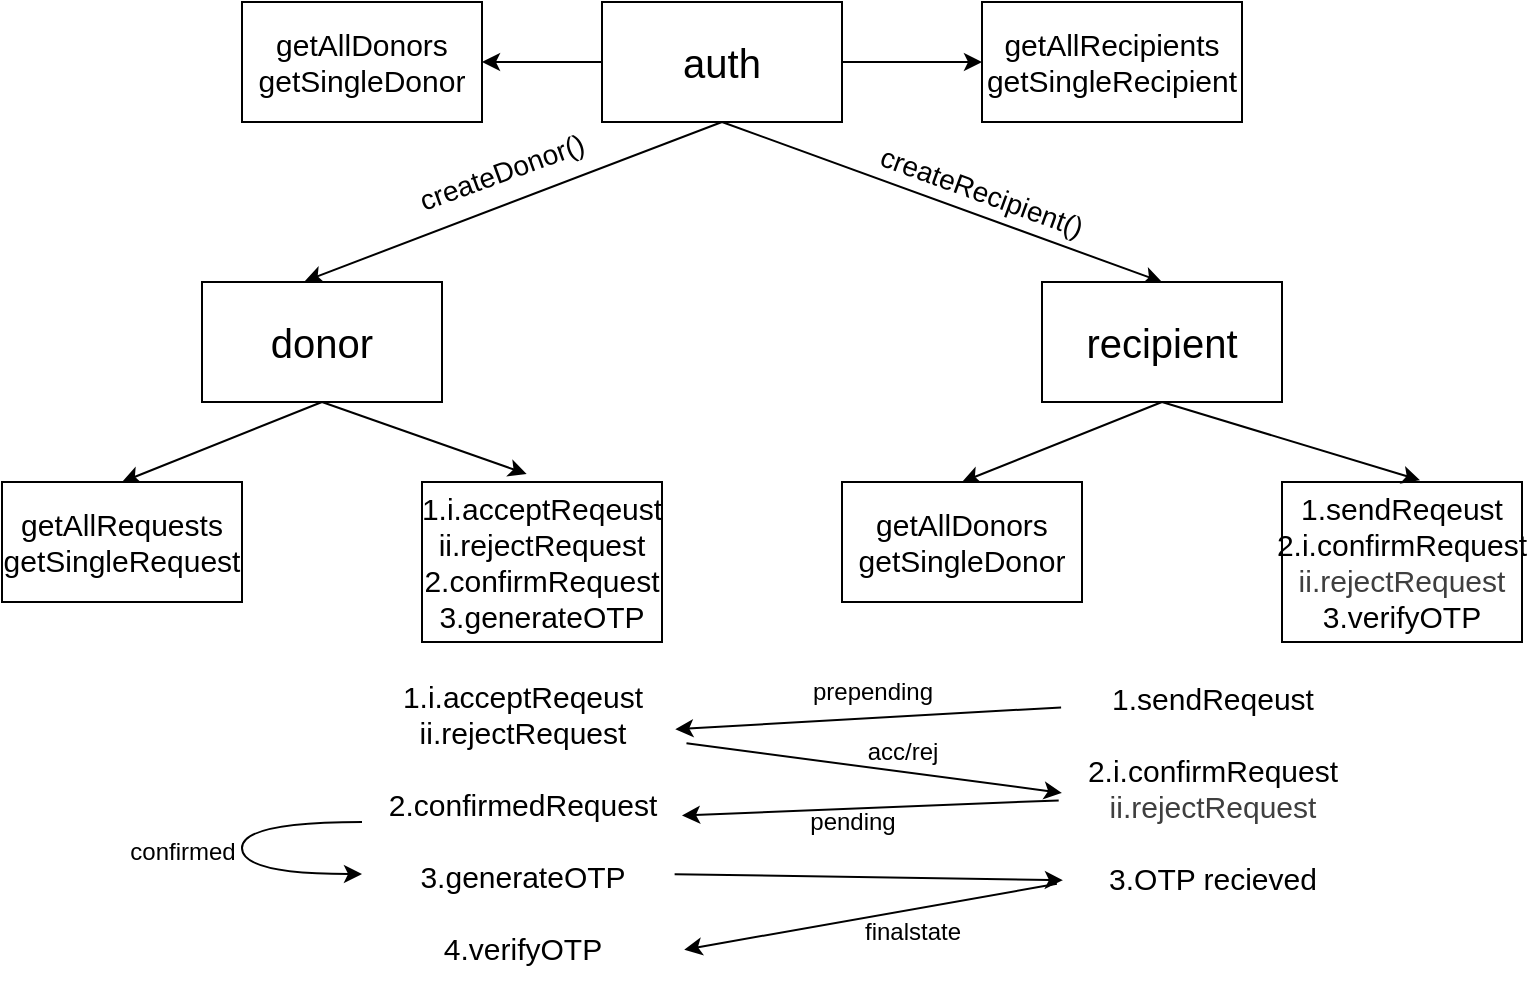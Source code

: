 <mxfile>
    <diagram id="KNA8DnWCByZ6cCcWOKtT" name="Page-1">
        <mxGraphModel dx="1023" dy="495" grid="1" gridSize="10" guides="1" tooltips="1" connect="1" arrows="1" fold="1" page="1" pageScale="1" pageWidth="850" pageHeight="1100" math="0" shadow="0">
            <root>
                <mxCell id="0"/>
                <mxCell id="1" parent="0"/>
                <mxCell id="4" style="edgeStyle=none;html=1;exitX=0.5;exitY=1;exitDx=0;exitDy=0;entryX=0.428;entryY=-0.007;entryDx=0;entryDy=0;entryPerimeter=0;" parent="1" source="2" target="5" edge="1">
                    <mxGeometry relative="1" as="geometry">
                        <mxPoint x="190" y="170" as="targetPoint"/>
                    </mxGeometry>
                </mxCell>
                <mxCell id="8" style="edgeStyle=none;html=1;entryX=0.5;entryY=0;entryDx=0;entryDy=0;exitX=0.5;exitY=1;exitDx=0;exitDy=0;" parent="1" source="2" target="6" edge="1">
                    <mxGeometry relative="1" as="geometry"/>
                </mxCell>
                <mxCell id="17" style="edgeStyle=none;html=1;exitX=0;exitY=0.5;exitDx=0;exitDy=0;" parent="1" source="2" edge="1">
                    <mxGeometry relative="1" as="geometry">
                        <mxPoint x="260" y="70" as="targetPoint"/>
                    </mxGeometry>
                </mxCell>
                <mxCell id="20" style="edgeStyle=none;html=1;exitX=1;exitY=0.5;exitDx=0;exitDy=0;" parent="1" source="2" target="19" edge="1">
                    <mxGeometry relative="1" as="geometry"/>
                </mxCell>
                <mxCell id="2" value="" style="whiteSpace=wrap;html=1;strokeColor=default;" parent="1" vertex="1">
                    <mxGeometry x="320" y="40" width="120" height="60" as="geometry"/>
                </mxCell>
                <mxCell id="3" value="&lt;font style=&quot;font-size: 20px;&quot;&gt;auth&lt;/font&gt;" style="text;strokeColor=none;align=center;fillColor=none;html=1;verticalAlign=middle;whiteSpace=wrap;rounded=0;" parent="1" vertex="1">
                    <mxGeometry x="350" y="55" width="60" height="30" as="geometry"/>
                </mxCell>
                <mxCell id="11" style="edgeStyle=none;html=1;exitX=0.5;exitY=1;exitDx=0;exitDy=0;entryX=0.5;entryY=0;entryDx=0;entryDy=0;" parent="1" source="5" target="12" edge="1">
                    <mxGeometry relative="1" as="geometry">
                        <mxPoint x="180" y="280" as="targetPoint"/>
                    </mxGeometry>
                </mxCell>
                <mxCell id="14" style="edgeStyle=none;html=1;exitX=0.5;exitY=1;exitDx=0;exitDy=0;entryX=0.436;entryY=-0.05;entryDx=0;entryDy=0;entryPerimeter=0;" parent="1" source="5" target="26" edge="1">
                    <mxGeometry relative="1" as="geometry">
                        <mxPoint x="220" y="280" as="targetPoint"/>
                    </mxGeometry>
                </mxCell>
                <mxCell id="5" value="" style="whiteSpace=wrap;html=1;strokeColor=default;" parent="1" vertex="1">
                    <mxGeometry x="120" y="180" width="120" height="60" as="geometry"/>
                </mxCell>
                <mxCell id="30" style="edgeStyle=none;html=1;exitX=0.5;exitY=1;exitDx=0;exitDy=0;entryX=0.5;entryY=0;entryDx=0;entryDy=0;" parent="1" source="6" target="29" edge="1">
                    <mxGeometry relative="1" as="geometry"/>
                </mxCell>
                <mxCell id="6" value="" style="whiteSpace=wrap;html=1;strokeColor=default;" parent="1" vertex="1">
                    <mxGeometry x="540" y="180" width="120" height="60" as="geometry"/>
                </mxCell>
                <mxCell id="9" value="&lt;font style=&quot;font-size: 20px;&quot;&gt;recipient&lt;/font&gt;" style="text;strokeColor=none;align=center;fillColor=none;html=1;verticalAlign=middle;whiteSpace=wrap;rounded=0;" parent="1" vertex="1">
                    <mxGeometry x="570" y="195" width="60" height="30" as="geometry"/>
                </mxCell>
                <mxCell id="10" value="&lt;font style=&quot;font-size: 20px;&quot;&gt;donor&lt;/font&gt;" style="text;strokeColor=none;align=center;fillColor=none;html=1;verticalAlign=middle;whiteSpace=wrap;rounded=0;" parent="1" vertex="1">
                    <mxGeometry x="150" y="195" width="60" height="30" as="geometry"/>
                </mxCell>
                <mxCell id="12" value="&lt;font style=&quot;font-size: 15px;&quot;&gt;getAllRequests&lt;/font&gt;&lt;div&gt;&lt;font style=&quot;font-size: 15px;&quot;&gt;getSingleRequest&lt;/font&gt;&lt;/div&gt;" style="whiteSpace=wrap;html=1;strokeColor=default;" parent="1" vertex="1">
                    <mxGeometry x="20" y="280" width="120" height="60" as="geometry"/>
                </mxCell>
                <mxCell id="15" value="" style="whiteSpace=wrap;html=1;strokeColor=default;" parent="1" vertex="1">
                    <mxGeometry x="140" y="40" width="120" height="60" as="geometry"/>
                </mxCell>
                <mxCell id="16" value="&lt;font style=&quot;font-size: 15px;&quot;&gt;getAllDonors&lt;/font&gt;&lt;div&gt;&lt;font style=&quot;font-size: 15px;&quot;&gt;getSingleDonor&lt;/font&gt;&lt;/div&gt;" style="text;strokeColor=none;align=center;fillColor=none;html=1;verticalAlign=middle;whiteSpace=wrap;rounded=0;" parent="1" vertex="1">
                    <mxGeometry x="170" y="55" width="60" height="30" as="geometry"/>
                </mxCell>
                <mxCell id="19" value="" style="whiteSpace=wrap;html=1;strokeColor=default;" parent="1" vertex="1">
                    <mxGeometry x="510" y="40" width="130" height="60" as="geometry"/>
                </mxCell>
                <mxCell id="21" value="&lt;font style=&quot;font-size: 15px;&quot;&gt;getAllRecipients&lt;/font&gt;&lt;div&gt;&lt;font style=&quot;font-size: 15px;&quot;&gt;getSingleRecipient&lt;/font&gt;&lt;/div&gt;" style="text;strokeColor=none;align=center;fillColor=none;html=1;verticalAlign=middle;whiteSpace=wrap;rounded=0;" parent="1" vertex="1">
                    <mxGeometry x="545" y="55" width="60" height="30" as="geometry"/>
                </mxCell>
                <mxCell id="22" value="&lt;font style=&quot;font-size: 14px;&quot;&gt;createDonor()&lt;/font&gt;" style="text;strokeColor=none;align=center;fillColor=none;html=1;verticalAlign=middle;whiteSpace=wrap;rounded=0;rotation=-20;" parent="1" vertex="1">
                    <mxGeometry x="240" y="110" width="60" height="30" as="geometry"/>
                </mxCell>
                <mxCell id="26" value="&lt;span style=&quot;font-size: 15px;&quot;&gt;1.i.acceptReqeust&lt;/span&gt;&lt;div&gt;&lt;span style=&quot;font-size: 15px;&quot;&gt;ii.rejectRequest&lt;/span&gt;&lt;/div&gt;&lt;div&gt;&lt;span style=&quot;font-size: 15px;&quot;&gt;2.confirmRequest&lt;/span&gt;&lt;/div&gt;&lt;div&gt;&lt;span style=&quot;font-size: 15px;&quot;&gt;3.generateOTP&lt;/span&gt;&lt;/div&gt;" style="whiteSpace=wrap;html=1;strokeColor=default;" parent="1" vertex="1">
                    <mxGeometry x="230" y="280" width="120" height="80" as="geometry"/>
                </mxCell>
                <mxCell id="27" value="&lt;font style=&quot;font-size: 14px;&quot;&gt;createRecipient()&lt;/font&gt;" style="text;strokeColor=none;align=center;fillColor=none;html=1;verticalAlign=middle;whiteSpace=wrap;rounded=0;rotation=20;" parent="1" vertex="1">
                    <mxGeometry x="480" y="120" width="60" height="30" as="geometry"/>
                </mxCell>
                <mxCell id="28" value="&lt;span style=&quot;font-size: 15px;&quot;&gt;1.sendReqeust&lt;/span&gt;&lt;div&gt;&lt;span style=&quot;font-size: 15px;&quot;&gt;2.i.confirmRequest&lt;/span&gt;&lt;/div&gt;&lt;div&gt;&lt;span style=&quot;color: rgb(63, 63, 63); font-size: 15px;&quot;&gt;ii.rejectRequest&lt;/span&gt;&lt;span style=&quot;font-size: 15px;&quot;&gt;&lt;/span&gt;&lt;/div&gt;&lt;div&gt;&lt;span style=&quot;font-size: 15px;&quot;&gt;3.verifyOTP&lt;/span&gt;&lt;/div&gt;" style="whiteSpace=wrap;html=1;strokeColor=default;" parent="1" vertex="1">
                    <mxGeometry x="660" y="280" width="120" height="80" as="geometry"/>
                </mxCell>
                <mxCell id="29" value="&lt;font style=&quot;font-size: 15px;&quot;&gt;getAllDonors&lt;/font&gt;&lt;div&gt;&lt;font style=&quot;font-size: 15px;&quot;&gt;getSingleDonor&lt;/font&gt;&lt;/div&gt;" style="whiteSpace=wrap;html=1;strokeColor=default;" parent="1" vertex="1">
                    <mxGeometry x="440" y="280" width="120" height="60" as="geometry"/>
                </mxCell>
                <mxCell id="31" style="edgeStyle=none;html=1;entryX=0.575;entryY=-0.011;entryDx=0;entryDy=0;entryPerimeter=0;exitX=0.5;exitY=1;exitDx=0;exitDy=0;" parent="1" source="6" target="28" edge="1">
                    <mxGeometry relative="1" as="geometry"/>
                </mxCell>
                <mxCell id="51" style="edgeStyle=orthogonalEdgeStyle;html=1;curved=1;movable=0;resizable=0;rotatable=0;deletable=0;editable=0;locked=1;connectable=0;" edge="1" parent="1" source="32" target="32">
                    <mxGeometry relative="1" as="geometry">
                        <mxPoint x="140" y="440" as="targetPoint"/>
                        <Array as="points">
                            <mxPoint x="140" y="450"/>
                            <mxPoint x="140" y="476"/>
                        </Array>
                    </mxGeometry>
                </mxCell>
                <mxCell id="32" value="&lt;span style=&quot;text-wrap-mode: wrap; font-size: 15px;&quot;&gt;1.i.acceptReqeust&lt;/span&gt;&lt;div style=&quot;text-wrap-mode: wrap;&quot;&gt;&lt;span style=&quot;font-size: 15px;&quot;&gt;ii.rejectRequest&lt;/span&gt;&lt;/div&gt;&lt;div style=&quot;text-wrap-mode: wrap;&quot;&gt;&lt;span style=&quot;font-size: 15px;&quot;&gt;&lt;br&gt;&lt;/span&gt;&lt;/div&gt;&lt;div style=&quot;text-wrap-mode: wrap;&quot;&gt;&lt;span style=&quot;font-size: 15px;&quot;&gt;2.confirmedRequest&lt;/span&gt;&lt;/div&gt;&lt;div style=&quot;text-wrap-mode: wrap;&quot;&gt;&lt;span style=&quot;font-size: 15px;&quot;&gt;&lt;br&gt;&lt;/span&gt;&lt;/div&gt;&lt;div style=&quot;text-wrap-mode: wrap;&quot;&gt;&lt;span style=&quot;font-size: 15px;&quot;&gt;3.generateOTP&lt;/span&gt;&lt;/div&gt;&lt;div style=&quot;text-wrap-mode: wrap;&quot;&gt;&lt;span style=&quot;font-size: 15px;&quot;&gt;&lt;br&gt;&lt;/span&gt;&lt;/div&gt;&lt;div style=&quot;text-wrap-mode: wrap;&quot;&gt;&lt;span style=&quot;font-size: 15px;&quot;&gt;4.verifyOTP&lt;/span&gt;&lt;/div&gt;" style="text;html=1;align=center;verticalAlign=middle;resizable=0;points=[];autosize=1;strokeColor=none;fillColor=none;movable=0;rotatable=0;deletable=0;editable=0;locked=1;connectable=0;" vertex="1" parent="1">
                    <mxGeometry x="200" y="370" width="160" height="160" as="geometry"/>
                </mxCell>
                <mxCell id="33" value="&lt;span style=&quot;text-wrap-mode: wrap; font-size: 15px;&quot;&gt;1.sendReqeust&lt;/span&gt;&lt;div&gt;&lt;span style=&quot;font-size: 15px; text-wrap-mode: wrap;&quot;&gt;&lt;br&gt;&lt;/span&gt;&lt;div style=&quot;text-wrap-mode: wrap;&quot;&gt;&lt;span style=&quot;font-size: 15px;&quot;&gt;2.i.confirmRequest&lt;/span&gt;&lt;/div&gt;&lt;div style=&quot;text-wrap-mode: wrap;&quot;&gt;&lt;span style=&quot;font-size: 15px; color: rgb(63, 63, 63);&quot;&gt;ii.rejectRequest&lt;/span&gt;&lt;/div&gt;&lt;div style=&quot;text-wrap-mode: wrap;&quot;&gt;&lt;span style=&quot;font-size: 15px; color: rgb(63, 63, 63);&quot;&gt;&lt;br&gt;&lt;/span&gt;&lt;/div&gt;&lt;div style=&quot;text-wrap-mode: wrap;&quot;&gt;&lt;span style=&quot;font-size: 15px; background-color: transparent;&quot;&gt;3.OTP recieved&lt;/span&gt;&lt;/div&gt;&lt;/div&gt;&lt;div style=&quot;text-wrap-mode: wrap;&quot;&gt;&lt;span style=&quot;font-size: 15px; background-color: transparent;&quot;&gt;&lt;br&gt;&lt;/span&gt;&lt;/div&gt;&lt;div style=&quot;text-wrap-mode: wrap;&quot;&gt;&lt;br&gt;&lt;/div&gt;" style="text;html=1;align=center;verticalAlign=middle;resizable=0;points=[];autosize=1;strokeColor=none;fillColor=none;movable=0;rotatable=0;deletable=0;editable=0;locked=1;connectable=0;" vertex="1" parent="1">
                    <mxGeometry x="550" y="375" width="150" height="150" as="geometry"/>
                </mxCell>
                <mxCell id="34" style="edgeStyle=none;html=1;entryX=0.979;entryY=0.21;entryDx=0;entryDy=0;entryPerimeter=0;exitX=-0.003;exitY=0.118;exitDx=0;exitDy=0;exitPerimeter=0;movable=0;resizable=0;rotatable=0;deletable=0;editable=0;locked=1;connectable=0;" edge="1" parent="1" source="33" target="32">
                    <mxGeometry relative="1" as="geometry"/>
                </mxCell>
                <mxCell id="35" style="edgeStyle=none;html=1;entryX=-0.011;entryY=0.409;entryDx=0;entryDy=0;entryPerimeter=0;exitX=1.014;exitY=0.254;exitDx=0;exitDy=0;exitPerimeter=0;movable=0;resizable=0;rotatable=0;deletable=0;editable=0;locked=1;connectable=0;" edge="1" parent="1" source="32">
                    <mxGeometry relative="1" as="geometry">
                        <mxPoint x="360" y="400" as="sourcePoint"/>
                        <mxPoint x="549.95" y="435.44" as="targetPoint"/>
                    </mxGeometry>
                </mxCell>
                <mxCell id="36" style="edgeStyle=none;html=1;exitX=-0.011;exitY=0.428;exitDx=0;exitDy=0;exitPerimeter=0;movable=0;resizable=0;rotatable=0;deletable=0;editable=0;locked=1;connectable=0;" edge="1" parent="1" source="33" target="32">
                    <mxGeometry relative="1" as="geometry">
                        <mxPoint x="560" y="467" as="sourcePoint"/>
                    </mxGeometry>
                </mxCell>
                <mxCell id="37" value="prepending" style="text;html=1;align=center;verticalAlign=middle;resizable=0;points=[];autosize=1;strokeColor=none;fillColor=none;movable=0;rotatable=0;deletable=0;editable=0;locked=1;connectable=0;" vertex="1" parent="1">
                    <mxGeometry x="415" y="370" width="80" height="30" as="geometry"/>
                </mxCell>
                <mxCell id="38" value="acc/rej" style="text;html=1;align=center;verticalAlign=middle;resizable=0;points=[];autosize=1;strokeColor=none;fillColor=none;movable=0;rotatable=0;deletable=0;editable=0;locked=1;connectable=0;" vertex="1" parent="1">
                    <mxGeometry x="440" y="400" width="60" height="30" as="geometry"/>
                </mxCell>
                <mxCell id="40" value="pending" style="text;html=1;align=center;verticalAlign=middle;resizable=0;points=[];autosize=1;strokeColor=none;fillColor=none;movable=0;rotatable=0;deletable=0;editable=0;locked=1;connectable=0;" vertex="1" parent="1">
                    <mxGeometry x="410" y="435" width="70" height="30" as="geometry"/>
                </mxCell>
                <mxCell id="42" style="edgeStyle=none;html=1;entryX=0.003;entryY=0.694;entryDx=0;entryDy=0;entryPerimeter=0;exitX=0.977;exitY=0.663;exitDx=0;exitDy=0;exitPerimeter=0;movable=0;resizable=0;rotatable=0;deletable=0;editable=0;locked=1;connectable=0;" edge="1" parent="1" source="32" target="33">
                    <mxGeometry relative="1" as="geometry">
                        <mxPoint x="360" y="470" as="sourcePoint"/>
                    </mxGeometry>
                </mxCell>
                <mxCell id="43" style="edgeStyle=none;html=1;entryX=1.007;entryY=0.899;entryDx=0;entryDy=0;entryPerimeter=0;exitX=-0.017;exitY=0.706;exitDx=0;exitDy=0;exitPerimeter=0;movable=0;resizable=0;rotatable=0;deletable=0;editable=0;locked=1;connectable=0;" edge="1" parent="1" source="33" target="32">
                    <mxGeometry relative="1" as="geometry">
                        <mxPoint x="540" y="500" as="sourcePoint"/>
                    </mxGeometry>
                </mxCell>
                <mxCell id="44" value="confirmed" style="text;html=1;align=center;verticalAlign=middle;resizable=0;points=[];autosize=1;strokeColor=none;fillColor=none;" vertex="1" parent="1">
                    <mxGeometry x="70" y="450" width="80" height="30" as="geometry"/>
                </mxCell>
                <mxCell id="45" value="finalstate" style="text;html=1;align=center;verticalAlign=middle;resizable=0;points=[];autosize=1;strokeColor=none;fillColor=none;movable=0;rotatable=0;deletable=0;editable=0;locked=1;connectable=0;" vertex="1" parent="1">
                    <mxGeometry x="440" y="490" width="70" height="30" as="geometry"/>
                </mxCell>
            </root>
        </mxGraphModel>
    </diagram>
</mxfile>